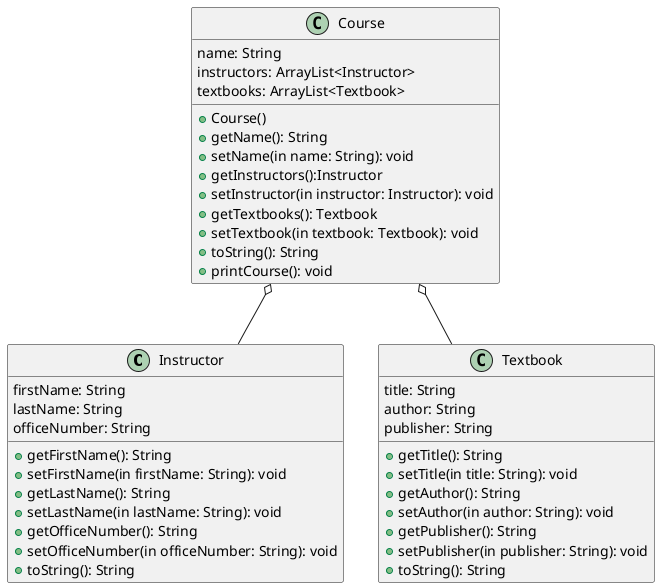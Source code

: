 @startuml
'https://plantuml.com/class-diagram


class Instructor{
firstName: String
lastName: String
officeNumber: String
+getFirstName(): String
+setFirstName(in firstName: String): void
+getLastName(): String
+setLastName(in lastName: String): void
+getOfficeNumber(): String
+setOfficeNumber(in officeNumber: String): void
+toString(): String
}

class Textbook{
title: String
author: String
publisher: String
+getTitle(): String
+setTitle(in title: String): void
+getAuthor(): String
+setAuthor(in author: String): void
+getPublisher(): String
+setPublisher(in publisher: String): void
+toString(): String
}

class Course{
name: String
instructors: ArrayList<Instructor>
textbooks: ArrayList<Textbook>
+Course()
+getName(): String
+setName(in name: String): void
+getInstructors():Instructor
+setInstructor(in instructor: Instructor): void
+getTextbooks(): Textbook
+setTextbook(in textbook: Textbook): void
+toString(): String
+printCourse(): void
}

Course o-- Instructor
Course o-- Textbook
@enduml